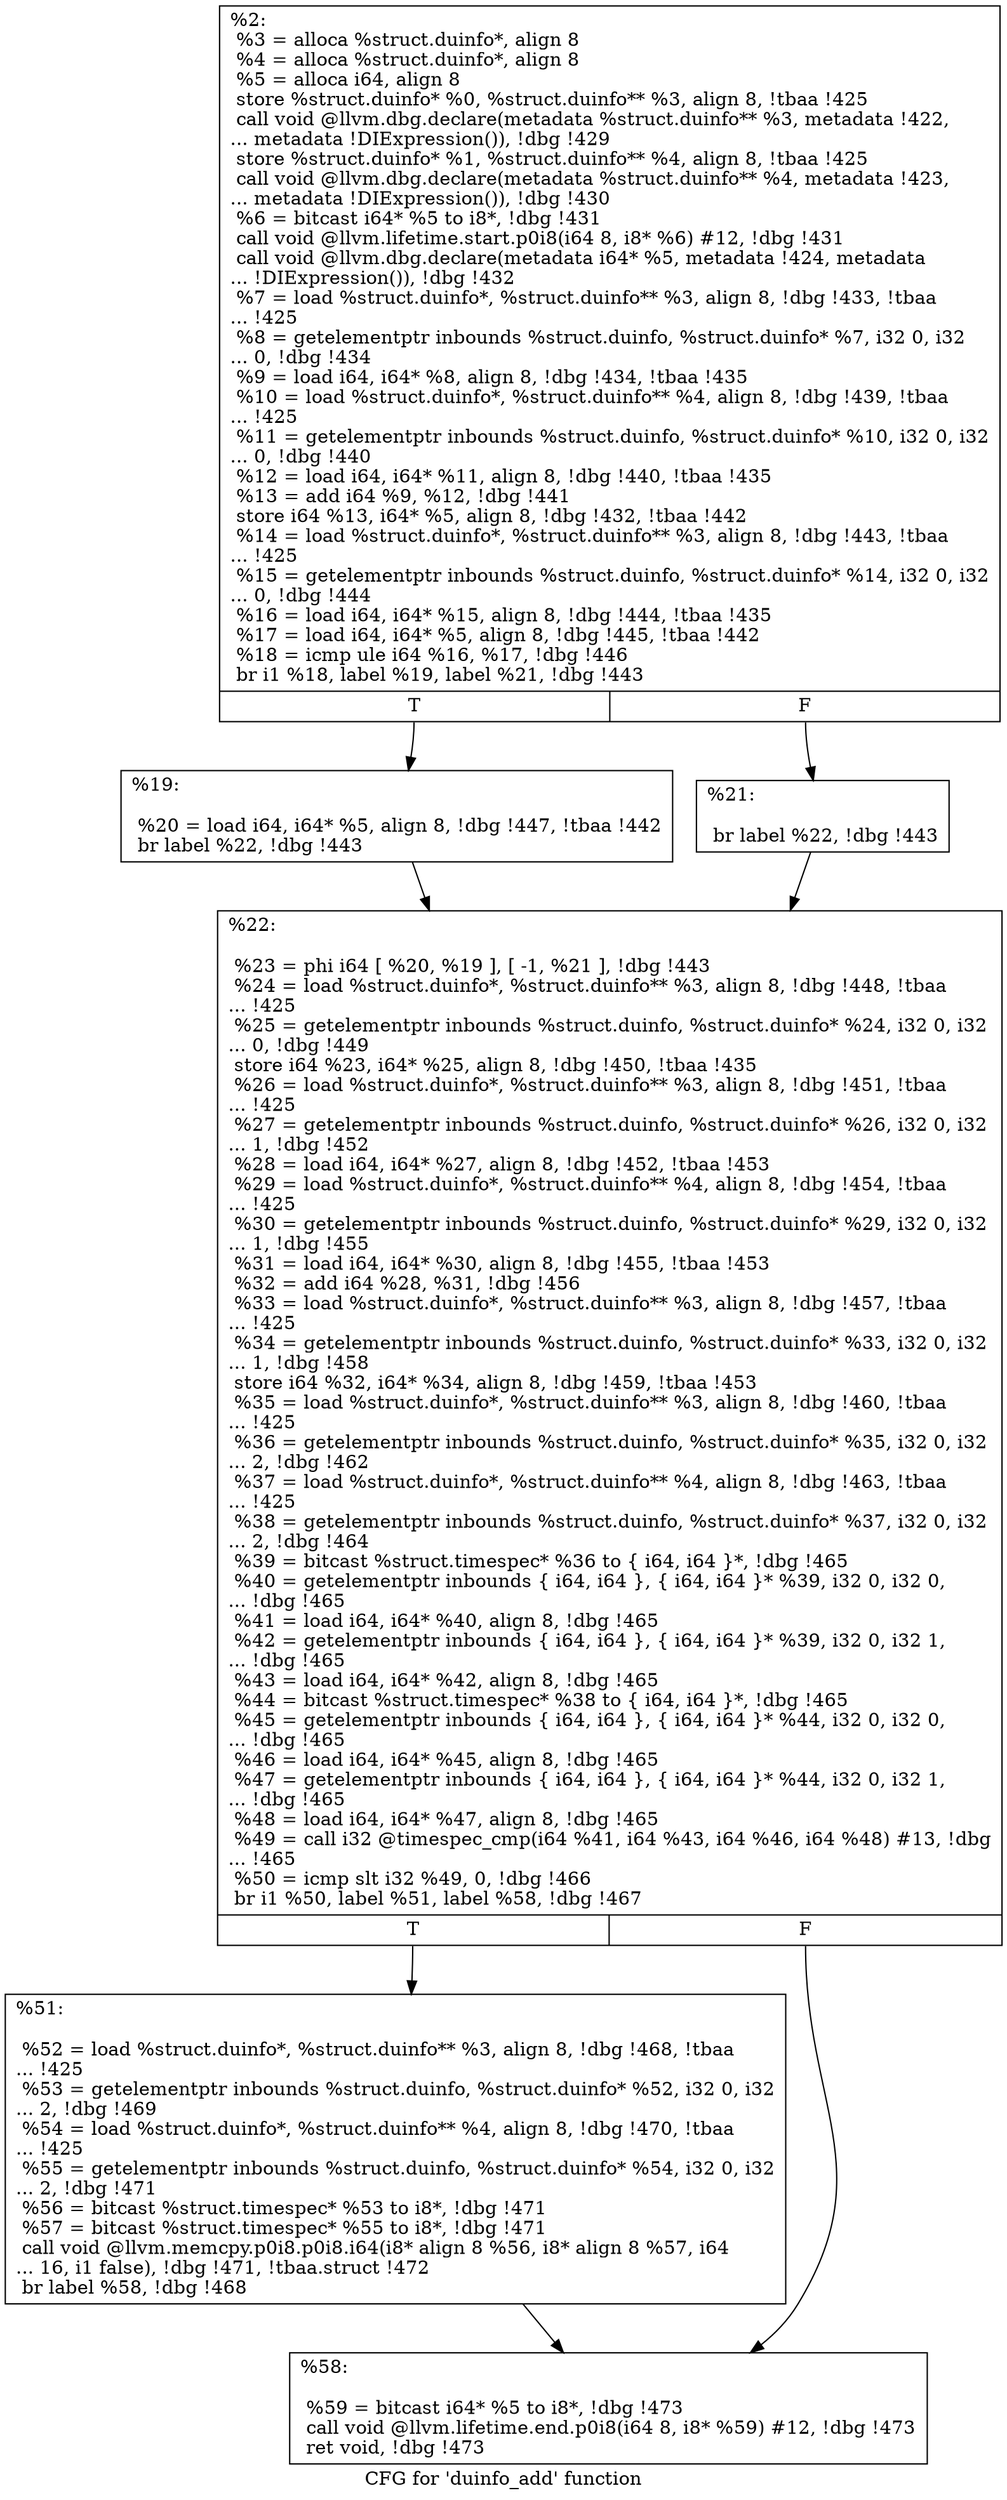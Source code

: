digraph "CFG for 'duinfo_add' function" {
	label="CFG for 'duinfo_add' function";

	Node0x12e1280 [shape=record,label="{%2:\l  %3 = alloca %struct.duinfo*, align 8\l  %4 = alloca %struct.duinfo*, align 8\l  %5 = alloca i64, align 8\l  store %struct.duinfo* %0, %struct.duinfo** %3, align 8, !tbaa !425\l  call void @llvm.dbg.declare(metadata %struct.duinfo** %3, metadata !422,\l... metadata !DIExpression()), !dbg !429\l  store %struct.duinfo* %1, %struct.duinfo** %4, align 8, !tbaa !425\l  call void @llvm.dbg.declare(metadata %struct.duinfo** %4, metadata !423,\l... metadata !DIExpression()), !dbg !430\l  %6 = bitcast i64* %5 to i8*, !dbg !431\l  call void @llvm.lifetime.start.p0i8(i64 8, i8* %6) #12, !dbg !431\l  call void @llvm.dbg.declare(metadata i64* %5, metadata !424, metadata\l... !DIExpression()), !dbg !432\l  %7 = load %struct.duinfo*, %struct.duinfo** %3, align 8, !dbg !433, !tbaa\l... !425\l  %8 = getelementptr inbounds %struct.duinfo, %struct.duinfo* %7, i32 0, i32\l... 0, !dbg !434\l  %9 = load i64, i64* %8, align 8, !dbg !434, !tbaa !435\l  %10 = load %struct.duinfo*, %struct.duinfo** %4, align 8, !dbg !439, !tbaa\l... !425\l  %11 = getelementptr inbounds %struct.duinfo, %struct.duinfo* %10, i32 0, i32\l... 0, !dbg !440\l  %12 = load i64, i64* %11, align 8, !dbg !440, !tbaa !435\l  %13 = add i64 %9, %12, !dbg !441\l  store i64 %13, i64* %5, align 8, !dbg !432, !tbaa !442\l  %14 = load %struct.duinfo*, %struct.duinfo** %3, align 8, !dbg !443, !tbaa\l... !425\l  %15 = getelementptr inbounds %struct.duinfo, %struct.duinfo* %14, i32 0, i32\l... 0, !dbg !444\l  %16 = load i64, i64* %15, align 8, !dbg !444, !tbaa !435\l  %17 = load i64, i64* %5, align 8, !dbg !445, !tbaa !442\l  %18 = icmp ule i64 %16, %17, !dbg !446\l  br i1 %18, label %19, label %21, !dbg !443\l|{<s0>T|<s1>F}}"];
	Node0x12e1280:s0 -> Node0x12e22b0;
	Node0x12e1280:s1 -> Node0x12e2300;
	Node0x12e22b0 [shape=record,label="{%19:\l\l  %20 = load i64, i64* %5, align 8, !dbg !447, !tbaa !442\l  br label %22, !dbg !443\l}"];
	Node0x12e22b0 -> Node0x12e2350;
	Node0x12e2300 [shape=record,label="{%21:\l\l  br label %22, !dbg !443\l}"];
	Node0x12e2300 -> Node0x12e2350;
	Node0x12e2350 [shape=record,label="{%22:\l\l  %23 = phi i64 [ %20, %19 ], [ -1, %21 ], !dbg !443\l  %24 = load %struct.duinfo*, %struct.duinfo** %3, align 8, !dbg !448, !tbaa\l... !425\l  %25 = getelementptr inbounds %struct.duinfo, %struct.duinfo* %24, i32 0, i32\l... 0, !dbg !449\l  store i64 %23, i64* %25, align 8, !dbg !450, !tbaa !435\l  %26 = load %struct.duinfo*, %struct.duinfo** %3, align 8, !dbg !451, !tbaa\l... !425\l  %27 = getelementptr inbounds %struct.duinfo, %struct.duinfo* %26, i32 0, i32\l... 1, !dbg !452\l  %28 = load i64, i64* %27, align 8, !dbg !452, !tbaa !453\l  %29 = load %struct.duinfo*, %struct.duinfo** %4, align 8, !dbg !454, !tbaa\l... !425\l  %30 = getelementptr inbounds %struct.duinfo, %struct.duinfo* %29, i32 0, i32\l... 1, !dbg !455\l  %31 = load i64, i64* %30, align 8, !dbg !455, !tbaa !453\l  %32 = add i64 %28, %31, !dbg !456\l  %33 = load %struct.duinfo*, %struct.duinfo** %3, align 8, !dbg !457, !tbaa\l... !425\l  %34 = getelementptr inbounds %struct.duinfo, %struct.duinfo* %33, i32 0, i32\l... 1, !dbg !458\l  store i64 %32, i64* %34, align 8, !dbg !459, !tbaa !453\l  %35 = load %struct.duinfo*, %struct.duinfo** %3, align 8, !dbg !460, !tbaa\l... !425\l  %36 = getelementptr inbounds %struct.duinfo, %struct.duinfo* %35, i32 0, i32\l... 2, !dbg !462\l  %37 = load %struct.duinfo*, %struct.duinfo** %4, align 8, !dbg !463, !tbaa\l... !425\l  %38 = getelementptr inbounds %struct.duinfo, %struct.duinfo* %37, i32 0, i32\l... 2, !dbg !464\l  %39 = bitcast %struct.timespec* %36 to \{ i64, i64 \}*, !dbg !465\l  %40 = getelementptr inbounds \{ i64, i64 \}, \{ i64, i64 \}* %39, i32 0, i32 0,\l... !dbg !465\l  %41 = load i64, i64* %40, align 8, !dbg !465\l  %42 = getelementptr inbounds \{ i64, i64 \}, \{ i64, i64 \}* %39, i32 0, i32 1,\l... !dbg !465\l  %43 = load i64, i64* %42, align 8, !dbg !465\l  %44 = bitcast %struct.timespec* %38 to \{ i64, i64 \}*, !dbg !465\l  %45 = getelementptr inbounds \{ i64, i64 \}, \{ i64, i64 \}* %44, i32 0, i32 0,\l... !dbg !465\l  %46 = load i64, i64* %45, align 8, !dbg !465\l  %47 = getelementptr inbounds \{ i64, i64 \}, \{ i64, i64 \}* %44, i32 0, i32 1,\l... !dbg !465\l  %48 = load i64, i64* %47, align 8, !dbg !465\l  %49 = call i32 @timespec_cmp(i64 %41, i64 %43, i64 %46, i64 %48) #13, !dbg\l... !465\l  %50 = icmp slt i32 %49, 0, !dbg !466\l  br i1 %50, label %51, label %58, !dbg !467\l|{<s0>T|<s1>F}}"];
	Node0x12e2350:s0 -> Node0x12e23a0;
	Node0x12e2350:s1 -> Node0x12e23f0;
	Node0x12e23a0 [shape=record,label="{%51:\l\l  %52 = load %struct.duinfo*, %struct.duinfo** %3, align 8, !dbg !468, !tbaa\l... !425\l  %53 = getelementptr inbounds %struct.duinfo, %struct.duinfo* %52, i32 0, i32\l... 2, !dbg !469\l  %54 = load %struct.duinfo*, %struct.duinfo** %4, align 8, !dbg !470, !tbaa\l... !425\l  %55 = getelementptr inbounds %struct.duinfo, %struct.duinfo* %54, i32 0, i32\l... 2, !dbg !471\l  %56 = bitcast %struct.timespec* %53 to i8*, !dbg !471\l  %57 = bitcast %struct.timespec* %55 to i8*, !dbg !471\l  call void @llvm.memcpy.p0i8.p0i8.i64(i8* align 8 %56, i8* align 8 %57, i64\l... 16, i1 false), !dbg !471, !tbaa.struct !472\l  br label %58, !dbg !468\l}"];
	Node0x12e23a0 -> Node0x12e23f0;
	Node0x12e23f0 [shape=record,label="{%58:\l\l  %59 = bitcast i64* %5 to i8*, !dbg !473\l  call void @llvm.lifetime.end.p0i8(i64 8, i8* %59) #12, !dbg !473\l  ret void, !dbg !473\l}"];
}
